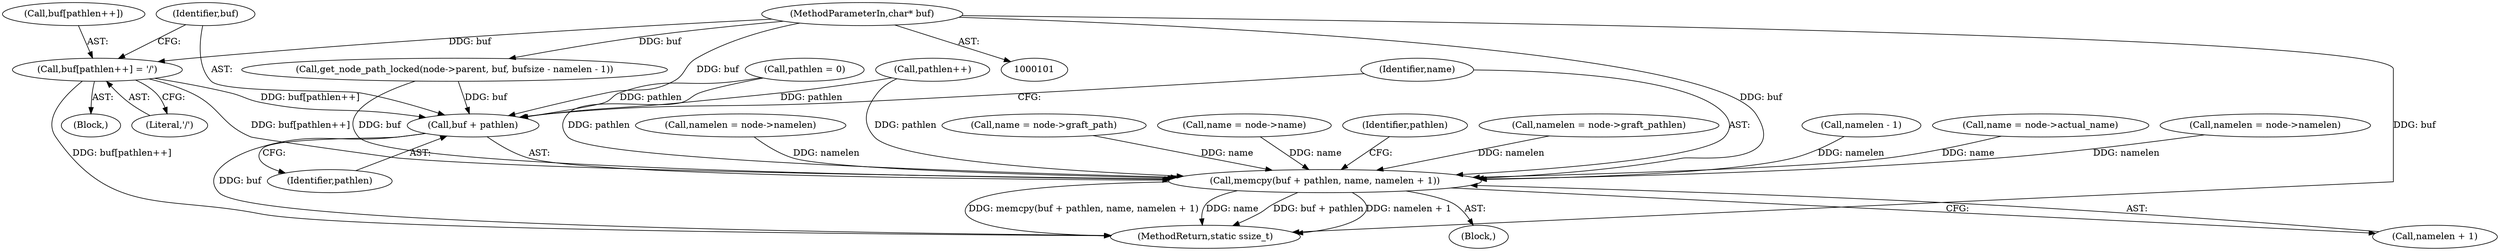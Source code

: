 digraph "0_Android_864e2e22fcd0cba3f5e67680ccabd0302dfda45d@array" {
"1000196" [label="(Call,buf[pathlen++] = '/')"];
"1000103" [label="(MethodParameterIn,char* buf)"];
"1000202" [label="(Call,memcpy(buf + pathlen, name, namelen + 1))"];
"1000203" [label="(Call,buf + pathlen)"];
"1000185" [label="(Call,namelen - 1)"];
"1000197" [label="(Call,buf[pathlen++])"];
"1000103" [label="(MethodParameterIn,char* buf)"];
"1000129" [label="(Call,name = node->actual_name)"];
"1000146" [label="(Call,namelen = node->namelen)"];
"1000175" [label="(Block,)"];
"1000201" [label="(Literal,'/')"];
"1000162" [label="(Call,pathlen = 0)"];
"1000199" [label="(Call,pathlen++)"];
"1000204" [label="(Identifier,buf)"];
"1000214" [label="(MethodReturn,static ssize_t)"];
"1000203" [label="(Call,buf + pathlen)"];
"1000205" [label="(Identifier,pathlen)"];
"1000196" [label="(Call,buf[pathlen++] = '/')"];
"1000206" [label="(Identifier,name)"];
"1000134" [label="(Call,namelen = node->namelen)"];
"1000178" [label="(Call,get_node_path_locked(node->parent, buf, bufsize - namelen - 1))"];
"1000113" [label="(Call,name = node->graft_path)"];
"1000141" [label="(Call,name = node->name)"];
"1000105" [label="(Block,)"];
"1000212" [label="(Identifier,pathlen)"];
"1000207" [label="(Call,namelen + 1)"];
"1000118" [label="(Call,namelen = node->graft_pathlen)"];
"1000202" [label="(Call,memcpy(buf + pathlen, name, namelen + 1))"];
"1000196" -> "1000175"  [label="AST: "];
"1000196" -> "1000201"  [label="CFG: "];
"1000197" -> "1000196"  [label="AST: "];
"1000201" -> "1000196"  [label="AST: "];
"1000204" -> "1000196"  [label="CFG: "];
"1000196" -> "1000214"  [label="DDG: buf[pathlen++]"];
"1000103" -> "1000196"  [label="DDG: buf"];
"1000196" -> "1000202"  [label="DDG: buf[pathlen++]"];
"1000196" -> "1000203"  [label="DDG: buf[pathlen++]"];
"1000103" -> "1000101"  [label="AST: "];
"1000103" -> "1000214"  [label="DDG: buf"];
"1000103" -> "1000178"  [label="DDG: buf"];
"1000103" -> "1000202"  [label="DDG: buf"];
"1000103" -> "1000203"  [label="DDG: buf"];
"1000202" -> "1000105"  [label="AST: "];
"1000202" -> "1000207"  [label="CFG: "];
"1000203" -> "1000202"  [label="AST: "];
"1000206" -> "1000202"  [label="AST: "];
"1000207" -> "1000202"  [label="AST: "];
"1000212" -> "1000202"  [label="CFG: "];
"1000202" -> "1000214"  [label="DDG: name"];
"1000202" -> "1000214"  [label="DDG: buf + pathlen"];
"1000202" -> "1000214"  [label="DDG: namelen + 1"];
"1000202" -> "1000214"  [label="DDG: memcpy(buf + pathlen, name, namelen + 1)"];
"1000178" -> "1000202"  [label="DDG: buf"];
"1000199" -> "1000202"  [label="DDG: pathlen"];
"1000162" -> "1000202"  [label="DDG: pathlen"];
"1000129" -> "1000202"  [label="DDG: name"];
"1000141" -> "1000202"  [label="DDG: name"];
"1000113" -> "1000202"  [label="DDG: name"];
"1000185" -> "1000202"  [label="DDG: namelen"];
"1000134" -> "1000202"  [label="DDG: namelen"];
"1000118" -> "1000202"  [label="DDG: namelen"];
"1000146" -> "1000202"  [label="DDG: namelen"];
"1000203" -> "1000205"  [label="CFG: "];
"1000204" -> "1000203"  [label="AST: "];
"1000205" -> "1000203"  [label="AST: "];
"1000206" -> "1000203"  [label="CFG: "];
"1000203" -> "1000214"  [label="DDG: buf"];
"1000178" -> "1000203"  [label="DDG: buf"];
"1000199" -> "1000203"  [label="DDG: pathlen"];
"1000162" -> "1000203"  [label="DDG: pathlen"];
}

